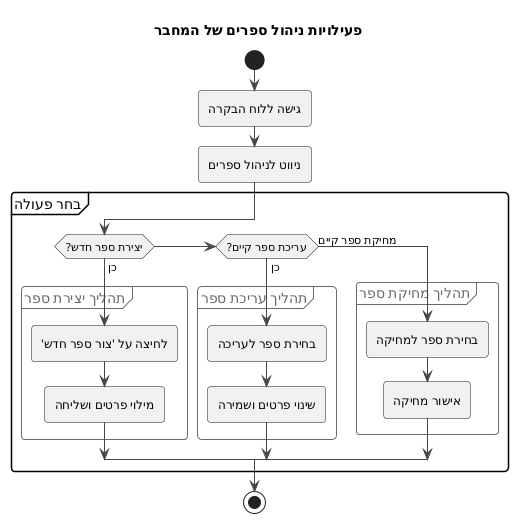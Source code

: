 @startuml
!theme vibrant

title פעילויות ניהול ספרים של המחבר

start
:גישה ללוח הבקרה;
:ניווט לניהול ספרים;

partition "בחר פעולה" {
  if (יצירת ספר חדש?) then (כן)
    group תהליך יצירת ספר
      :לחיצה על 'צור ספר חדש';
      :מילוי פרטים ושליחה;
    end group

  else if (עריכת ספר קיים?) then (כן)
    group תהליך עריכת ספר
      :בחירת ספר לעריכה;
      :שינוי פרטים ושמירה;
    end group

  else (מחיקת ספר קיים)
    group תהליך מחיקת ספר
      :בחירת ספר למחיקה;
      :אישור מחיקה;
    end group
  endif
}

stop

@enduml
